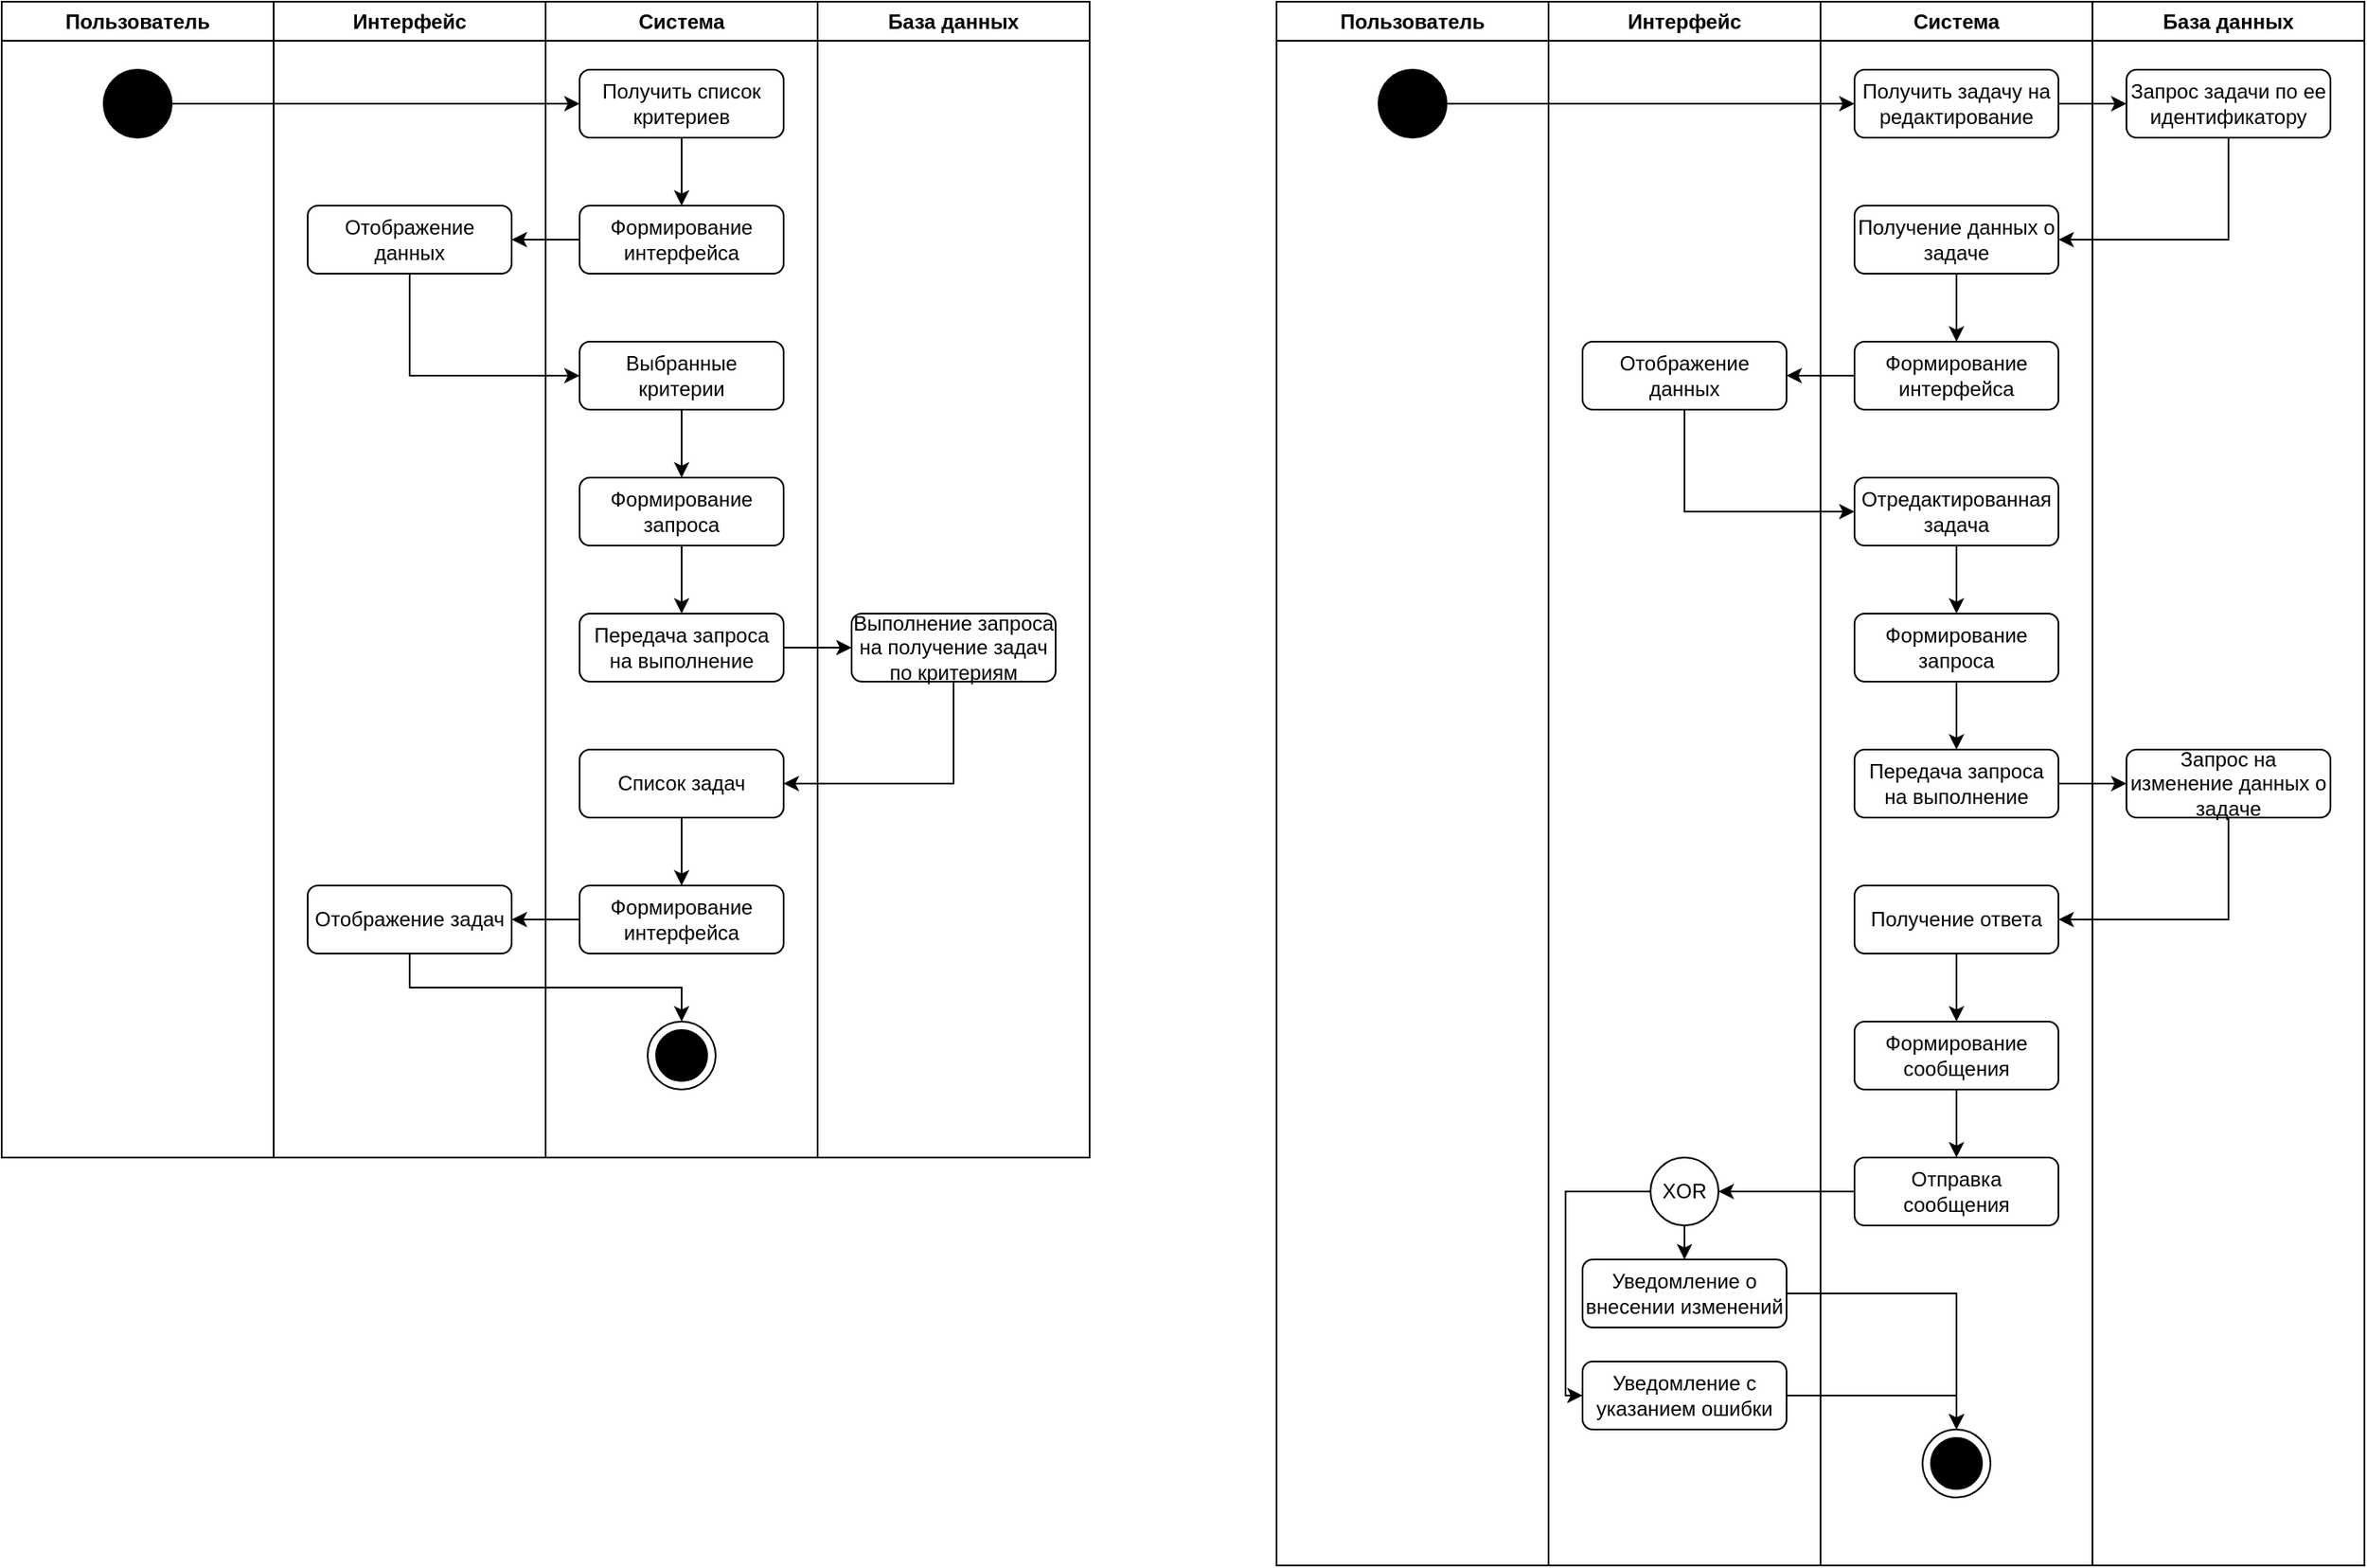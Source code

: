 <mxfile version="26.1.2">
  <diagram name="Страница — 1" id="5kN3vzJDwVZG9utAl4kg">
    <mxGraphModel dx="1403" dy="906" grid="1" gridSize="10" guides="1" tooltips="1" connect="1" arrows="1" fold="1" page="1" pageScale="1" pageWidth="827" pageHeight="1169" math="0" shadow="0">
      <root>
        <mxCell id="0" />
        <mxCell id="1" parent="0" />
        <mxCell id="hXV69UUXkcdeekgca52l-1" value="Пользователь" style="swimlane;whiteSpace=wrap;html=1;" parent="1" vertex="1">
          <mxGeometry x="120" y="120" width="160" height="680" as="geometry" />
        </mxCell>
        <mxCell id="hXV69UUXkcdeekgca52l-5" value="" style="ellipse;whiteSpace=wrap;html=1;fillColor=#000000;" parent="hXV69UUXkcdeekgca52l-1" vertex="1">
          <mxGeometry x="60" y="40" width="40" height="40" as="geometry" />
        </mxCell>
        <mxCell id="hXV69UUXkcdeekgca52l-2" value="Интерфейс" style="swimlane;whiteSpace=wrap;html=1;" parent="1" vertex="1">
          <mxGeometry x="280" y="120" width="160" height="680" as="geometry" />
        </mxCell>
        <mxCell id="hXV69UUXkcdeekgca52l-11" value="Отображение данных" style="rounded=1;whiteSpace=wrap;html=1;" parent="hXV69UUXkcdeekgca52l-2" vertex="1">
          <mxGeometry x="20" y="120" width="120" height="40" as="geometry" />
        </mxCell>
        <mxCell id="hXV69UUXkcdeekgca52l-17" value="Отображение задач" style="rounded=1;whiteSpace=wrap;html=1;" parent="hXV69UUXkcdeekgca52l-2" vertex="1">
          <mxGeometry x="20" y="520" width="120" height="40" as="geometry" />
        </mxCell>
        <mxCell id="hXV69UUXkcdeekgca52l-3" value="Система" style="swimlane;whiteSpace=wrap;html=1;" parent="1" vertex="1">
          <mxGeometry x="440" y="120" width="160" height="680" as="geometry" />
        </mxCell>
        <mxCell id="QCK38fg_PZUH-h9BrEYQ-50" style="edgeStyle=orthogonalEdgeStyle;rounded=0;orthogonalLoop=1;jettySize=auto;html=1;exitX=0.5;exitY=1;exitDx=0;exitDy=0;entryX=0.5;entryY=0;entryDx=0;entryDy=0;" parent="hXV69UUXkcdeekgca52l-3" source="hXV69UUXkcdeekgca52l-6" target="hXV69UUXkcdeekgca52l-8" edge="1">
          <mxGeometry relative="1" as="geometry" />
        </mxCell>
        <mxCell id="hXV69UUXkcdeekgca52l-6" value="Получить список критериев" style="rounded=1;whiteSpace=wrap;html=1;" parent="hXV69UUXkcdeekgca52l-3" vertex="1">
          <mxGeometry x="20" y="40" width="120" height="40" as="geometry" />
        </mxCell>
        <mxCell id="hXV69UUXkcdeekgca52l-8" value="Формирование интерфейса" style="rounded=1;whiteSpace=wrap;html=1;" parent="hXV69UUXkcdeekgca52l-3" vertex="1">
          <mxGeometry x="20" y="120" width="120" height="40" as="geometry" />
        </mxCell>
        <mxCell id="hXV69UUXkcdeekgca52l-20" value="" style="ellipse;whiteSpace=wrap;html=1;aspect=fixed;" parent="hXV69UUXkcdeekgca52l-3" vertex="1">
          <mxGeometry x="60" y="600" width="40" height="40" as="geometry" />
        </mxCell>
        <mxCell id="hXV69UUXkcdeekgca52l-21" value="" style="ellipse;whiteSpace=wrap;html=1;fillColor=#000000;" parent="hXV69UUXkcdeekgca52l-3" vertex="1">
          <mxGeometry x="65" y="605" width="30" height="30" as="geometry" />
        </mxCell>
        <mxCell id="WUw_iucq5C5mnajwaXd3-5" style="edgeStyle=orthogonalEdgeStyle;rounded=0;orthogonalLoop=1;jettySize=auto;html=1;exitX=0.5;exitY=1;exitDx=0;exitDy=0;entryX=0.5;entryY=0;entryDx=0;entryDy=0;" edge="1" parent="hXV69UUXkcdeekgca52l-3" source="hXV69UUXkcdeekgca52l-12" target="WUw_iucq5C5mnajwaXd3-1">
          <mxGeometry relative="1" as="geometry" />
        </mxCell>
        <mxCell id="hXV69UUXkcdeekgca52l-12" value="Выбранные критерии" style="rounded=1;whiteSpace=wrap;html=1;" parent="hXV69UUXkcdeekgca52l-3" vertex="1">
          <mxGeometry x="20" y="200" width="120" height="40" as="geometry" />
        </mxCell>
        <mxCell id="QCK38fg_PZUH-h9BrEYQ-61" style="edgeStyle=orthogonalEdgeStyle;rounded=0;orthogonalLoop=1;jettySize=auto;html=1;exitX=0.5;exitY=1;exitDx=0;exitDy=0;entryX=0.5;entryY=0;entryDx=0;entryDy=0;" parent="hXV69UUXkcdeekgca52l-3" target="QCK38fg_PZUH-h9BrEYQ-59" edge="1">
          <mxGeometry relative="1" as="geometry">
            <mxPoint x="80" y="560" as="sourcePoint" />
          </mxGeometry>
        </mxCell>
        <mxCell id="WUw_iucq5C5mnajwaXd3-6" style="edgeStyle=orthogonalEdgeStyle;rounded=0;orthogonalLoop=1;jettySize=auto;html=1;exitX=0.5;exitY=1;exitDx=0;exitDy=0;entryX=0.5;entryY=0;entryDx=0;entryDy=0;" edge="1" parent="hXV69UUXkcdeekgca52l-3" source="WUw_iucq5C5mnajwaXd3-1" target="WUw_iucq5C5mnajwaXd3-3">
          <mxGeometry relative="1" as="geometry" />
        </mxCell>
        <mxCell id="WUw_iucq5C5mnajwaXd3-1" value="Формирование запроса" style="rounded=1;whiteSpace=wrap;html=1;" vertex="1" parent="hXV69UUXkcdeekgca52l-3">
          <mxGeometry x="20" y="280" width="120" height="40" as="geometry" />
        </mxCell>
        <mxCell id="WUw_iucq5C5mnajwaXd3-3" value="Передача запроса на выполнение" style="rounded=1;whiteSpace=wrap;html=1;" vertex="1" parent="hXV69UUXkcdeekgca52l-3">
          <mxGeometry x="20" y="360" width="120" height="40" as="geometry" />
        </mxCell>
        <mxCell id="hXV69UUXkcdeekgca52l-14" value="Список задач" style="rounded=1;whiteSpace=wrap;html=1;" parent="hXV69UUXkcdeekgca52l-3" vertex="1">
          <mxGeometry x="20" y="440" width="120" height="40" as="geometry" />
        </mxCell>
        <mxCell id="hXV69UUXkcdeekgca52l-15" value="Формирование интерфейса" style="rounded=1;whiteSpace=wrap;html=1;" parent="hXV69UUXkcdeekgca52l-3" vertex="1">
          <mxGeometry x="20" y="520" width="120" height="40" as="geometry" />
        </mxCell>
        <mxCell id="hXV69UUXkcdeekgca52l-30" style="edgeStyle=orthogonalEdgeStyle;rounded=0;orthogonalLoop=1;jettySize=auto;html=1;exitX=0.5;exitY=1;exitDx=0;exitDy=0;entryX=0.5;entryY=0;entryDx=0;entryDy=0;" parent="hXV69UUXkcdeekgca52l-3" source="hXV69UUXkcdeekgca52l-14" target="hXV69UUXkcdeekgca52l-15" edge="1">
          <mxGeometry relative="1" as="geometry" />
        </mxCell>
        <mxCell id="hXV69UUXkcdeekgca52l-4" value="База данных" style="swimlane;whiteSpace=wrap;html=1;" parent="1" vertex="1">
          <mxGeometry x="600" y="120" width="160" height="680" as="geometry" />
        </mxCell>
        <mxCell id="hXV69UUXkcdeekgca52l-13" value="Выполнение запроса на получение задач по критериям" style="rounded=1;whiteSpace=wrap;html=1;" parent="hXV69UUXkcdeekgca52l-4" vertex="1">
          <mxGeometry x="20" y="360" width="120" height="40" as="geometry" />
        </mxCell>
        <mxCell id="hXV69UUXkcdeekgca52l-22" style="edgeStyle=orthogonalEdgeStyle;rounded=0;orthogonalLoop=1;jettySize=auto;html=1;exitX=1;exitY=0.5;exitDx=0;exitDy=0;entryX=0;entryY=0.5;entryDx=0;entryDy=0;" parent="1" source="hXV69UUXkcdeekgca52l-5" target="hXV69UUXkcdeekgca52l-6" edge="1">
          <mxGeometry relative="1" as="geometry" />
        </mxCell>
        <mxCell id="QCK38fg_PZUH-h9BrEYQ-15" value="Пользователь" style="swimlane;whiteSpace=wrap;html=1;" parent="1" vertex="1">
          <mxGeometry x="870" y="120" width="160" height="920" as="geometry" />
        </mxCell>
        <mxCell id="QCK38fg_PZUH-h9BrEYQ-16" value="" style="ellipse;whiteSpace=wrap;html=1;fillColor=#000000;" parent="QCK38fg_PZUH-h9BrEYQ-15" vertex="1">
          <mxGeometry x="60" y="40" width="40" height="40" as="geometry" />
        </mxCell>
        <mxCell id="QCK38fg_PZUH-h9BrEYQ-17" value="Интерфейс" style="swimlane;whiteSpace=wrap;html=1;" parent="1" vertex="1">
          <mxGeometry x="1030" y="120" width="160" height="920" as="geometry" />
        </mxCell>
        <mxCell id="QCK38fg_PZUH-h9BrEYQ-18" value="Отображение данных" style="rounded=1;whiteSpace=wrap;html=1;" parent="QCK38fg_PZUH-h9BrEYQ-17" vertex="1">
          <mxGeometry x="20" y="200" width="120" height="40" as="geometry" />
        </mxCell>
        <mxCell id="QCK38fg_PZUH-h9BrEYQ-24" value="Система" style="swimlane;whiteSpace=wrap;html=1;" parent="1" vertex="1">
          <mxGeometry x="1190" y="120" width="160" height="920" as="geometry" />
        </mxCell>
        <mxCell id="QCK38fg_PZUH-h9BrEYQ-25" value="Получить задачу на редактирование" style="rounded=1;whiteSpace=wrap;html=1;" parent="QCK38fg_PZUH-h9BrEYQ-24" vertex="1">
          <mxGeometry x="20" y="40" width="120" height="40" as="geometry" />
        </mxCell>
        <mxCell id="QCK38fg_PZUH-h9BrEYQ-26" style="edgeStyle=orthogonalEdgeStyle;rounded=0;orthogonalLoop=1;jettySize=auto;html=1;exitX=0.5;exitY=1;exitDx=0;exitDy=0;entryX=0.5;entryY=0;entryDx=0;entryDy=0;" parent="QCK38fg_PZUH-h9BrEYQ-24" source="QCK38fg_PZUH-h9BrEYQ-27" target="QCK38fg_PZUH-h9BrEYQ-28" edge="1">
          <mxGeometry relative="1" as="geometry" />
        </mxCell>
        <mxCell id="QCK38fg_PZUH-h9BrEYQ-27" value="Получение данных о задаче" style="rounded=1;whiteSpace=wrap;html=1;" parent="QCK38fg_PZUH-h9BrEYQ-24" vertex="1">
          <mxGeometry x="20" y="120" width="120" height="40" as="geometry" />
        </mxCell>
        <mxCell id="QCK38fg_PZUH-h9BrEYQ-28" value="Формирование интерфейса" style="rounded=1;whiteSpace=wrap;html=1;" parent="QCK38fg_PZUH-h9BrEYQ-24" vertex="1">
          <mxGeometry x="20" y="200" width="120" height="40" as="geometry" />
        </mxCell>
        <mxCell id="QCK38fg_PZUH-h9BrEYQ-39" value="Запрос на изменение данных о задаче" style="rounded=1;whiteSpace=wrap;html=1;" parent="QCK38fg_PZUH-h9BrEYQ-24" vertex="1">
          <mxGeometry x="180" y="440" width="120" height="40" as="geometry" />
        </mxCell>
        <mxCell id="QCK38fg_PZUH-h9BrEYQ-35" value="Получение ответа" style="rounded=1;whiteSpace=wrap;html=1;" parent="QCK38fg_PZUH-h9BrEYQ-24" vertex="1">
          <mxGeometry x="20" y="520" width="120" height="40" as="geometry" />
        </mxCell>
        <mxCell id="QCK38fg_PZUH-h9BrEYQ-37" value="&lt;div&gt;Формирование сообщения&lt;/div&gt;" style="rounded=1;whiteSpace=wrap;html=1;" parent="QCK38fg_PZUH-h9BrEYQ-24" vertex="1">
          <mxGeometry x="20" y="600" width="120" height="40" as="geometry" />
        </mxCell>
        <mxCell id="QCK38fg_PZUH-h9BrEYQ-38" value="&lt;div&gt;Отправка сообщения&lt;/div&gt;" style="rounded=1;whiteSpace=wrap;html=1;" parent="QCK38fg_PZUH-h9BrEYQ-24" vertex="1">
          <mxGeometry x="20" y="680" width="120" height="40" as="geometry" />
        </mxCell>
        <mxCell id="QCK38fg_PZUH-h9BrEYQ-23" value="XOR" style="ellipse;whiteSpace=wrap;html=1;aspect=fixed;" parent="QCK38fg_PZUH-h9BrEYQ-24" vertex="1">
          <mxGeometry x="-100" y="680" width="40" height="40" as="geometry" />
        </mxCell>
        <mxCell id="QCK38fg_PZUH-h9BrEYQ-19" value="Уведомление о внесении изменений" style="rounded=1;whiteSpace=wrap;html=1;" parent="QCK38fg_PZUH-h9BrEYQ-24" vertex="1">
          <mxGeometry x="-140" y="740" width="120" height="40" as="geometry" />
        </mxCell>
        <mxCell id="QCK38fg_PZUH-h9BrEYQ-20" value="Уведомление с указанием ошибки" style="rounded=1;whiteSpace=wrap;html=1;" parent="QCK38fg_PZUH-h9BrEYQ-24" vertex="1">
          <mxGeometry x="-140" y="800" width="120" height="40" as="geometry" />
        </mxCell>
        <mxCell id="QCK38fg_PZUH-h9BrEYQ-41" style="edgeStyle=orthogonalEdgeStyle;rounded=0;orthogonalLoop=1;jettySize=auto;html=1;exitX=0.5;exitY=1;exitDx=0;exitDy=0;entryX=1;entryY=0.5;entryDx=0;entryDy=0;" parent="QCK38fg_PZUH-h9BrEYQ-24" source="QCK38fg_PZUH-h9BrEYQ-39" target="QCK38fg_PZUH-h9BrEYQ-35" edge="1">
          <mxGeometry relative="1" as="geometry" />
        </mxCell>
        <mxCell id="QCK38fg_PZUH-h9BrEYQ-29" value="" style="ellipse;whiteSpace=wrap;html=1;aspect=fixed;" parent="QCK38fg_PZUH-h9BrEYQ-24" vertex="1">
          <mxGeometry x="60" y="840" width="40" height="40" as="geometry" />
        </mxCell>
        <mxCell id="QCK38fg_PZUH-h9BrEYQ-34" style="edgeStyle=orthogonalEdgeStyle;rounded=0;orthogonalLoop=1;jettySize=auto;html=1;exitX=0.5;exitY=1;exitDx=0;exitDy=0;entryX=0.5;entryY=0;entryDx=0;entryDy=0;" parent="QCK38fg_PZUH-h9BrEYQ-24" source="QCK38fg_PZUH-h9BrEYQ-35" target="QCK38fg_PZUH-h9BrEYQ-37" edge="1">
          <mxGeometry relative="1" as="geometry" />
        </mxCell>
        <mxCell id="QCK38fg_PZUH-h9BrEYQ-30" value="" style="ellipse;whiteSpace=wrap;html=1;fillColor=#000000;" parent="QCK38fg_PZUH-h9BrEYQ-24" vertex="1">
          <mxGeometry x="65" y="845" width="30" height="30" as="geometry" />
        </mxCell>
        <mxCell id="QCK38fg_PZUH-h9BrEYQ-36" style="edgeStyle=orthogonalEdgeStyle;rounded=0;orthogonalLoop=1;jettySize=auto;html=1;exitX=0.5;exitY=1;exitDx=0;exitDy=0;entryX=0.5;entryY=0;entryDx=0;entryDy=0;" parent="QCK38fg_PZUH-h9BrEYQ-24" source="QCK38fg_PZUH-h9BrEYQ-37" target="QCK38fg_PZUH-h9BrEYQ-38" edge="1">
          <mxGeometry relative="1" as="geometry" />
        </mxCell>
        <mxCell id="QCK38fg_PZUH-h9BrEYQ-47" style="edgeStyle=orthogonalEdgeStyle;rounded=0;orthogonalLoop=1;jettySize=auto;html=1;exitX=0;exitY=0.5;exitDx=0;exitDy=0;entryX=1;entryY=0.5;entryDx=0;entryDy=0;" parent="QCK38fg_PZUH-h9BrEYQ-24" source="QCK38fg_PZUH-h9BrEYQ-38" target="QCK38fg_PZUH-h9BrEYQ-23" edge="1">
          <mxGeometry relative="1" as="geometry" />
        </mxCell>
        <mxCell id="QCK38fg_PZUH-h9BrEYQ-48" style="edgeStyle=orthogonalEdgeStyle;rounded=0;orthogonalLoop=1;jettySize=auto;html=1;exitX=1;exitY=0.5;exitDx=0;exitDy=0;entryX=0.5;entryY=0;entryDx=0;entryDy=0;" parent="QCK38fg_PZUH-h9BrEYQ-24" source="QCK38fg_PZUH-h9BrEYQ-19" target="QCK38fg_PZUH-h9BrEYQ-29" edge="1">
          <mxGeometry relative="1" as="geometry" />
        </mxCell>
        <mxCell id="QCK38fg_PZUH-h9BrEYQ-21" style="edgeStyle=orthogonalEdgeStyle;rounded=0;orthogonalLoop=1;jettySize=auto;html=1;exitX=0.5;exitY=1;exitDx=0;exitDy=0;entryX=0.5;entryY=0;entryDx=0;entryDy=0;" parent="QCK38fg_PZUH-h9BrEYQ-24" source="QCK38fg_PZUH-h9BrEYQ-23" target="QCK38fg_PZUH-h9BrEYQ-19" edge="1">
          <mxGeometry relative="1" as="geometry" />
        </mxCell>
        <mxCell id="QCK38fg_PZUH-h9BrEYQ-49" style="edgeStyle=orthogonalEdgeStyle;rounded=0;orthogonalLoop=1;jettySize=auto;html=1;exitX=1;exitY=0.5;exitDx=0;exitDy=0;entryX=0.5;entryY=0;entryDx=0;entryDy=0;" parent="QCK38fg_PZUH-h9BrEYQ-24" source="QCK38fg_PZUH-h9BrEYQ-20" target="QCK38fg_PZUH-h9BrEYQ-29" edge="1">
          <mxGeometry relative="1" as="geometry" />
        </mxCell>
        <mxCell id="QCK38fg_PZUH-h9BrEYQ-22" style="edgeStyle=orthogonalEdgeStyle;rounded=0;orthogonalLoop=1;jettySize=auto;html=1;exitX=0;exitY=0.5;exitDx=0;exitDy=0;entryX=0;entryY=0.5;entryDx=0;entryDy=0;" parent="QCK38fg_PZUH-h9BrEYQ-24" source="QCK38fg_PZUH-h9BrEYQ-23" target="QCK38fg_PZUH-h9BrEYQ-20" edge="1">
          <mxGeometry relative="1" as="geometry">
            <Array as="points">
              <mxPoint x="-150" y="700" />
              <mxPoint x="-150" y="820" />
            </Array>
          </mxGeometry>
        </mxCell>
        <mxCell id="WUw_iucq5C5mnajwaXd3-13" style="edgeStyle=orthogonalEdgeStyle;rounded=0;orthogonalLoop=1;jettySize=auto;html=1;exitX=0.5;exitY=1;exitDx=0;exitDy=0;entryX=0.5;entryY=0;entryDx=0;entryDy=0;" edge="1" parent="QCK38fg_PZUH-h9BrEYQ-24" source="WUw_iucq5C5mnajwaXd3-10" target="WUw_iucq5C5mnajwaXd3-11">
          <mxGeometry relative="1" as="geometry" />
        </mxCell>
        <mxCell id="WUw_iucq5C5mnajwaXd3-10" value="Формирование запроса" style="rounded=1;whiteSpace=wrap;html=1;" vertex="1" parent="QCK38fg_PZUH-h9BrEYQ-24">
          <mxGeometry x="20" y="360" width="120" height="40" as="geometry" />
        </mxCell>
        <mxCell id="WUw_iucq5C5mnajwaXd3-14" style="edgeStyle=orthogonalEdgeStyle;rounded=0;orthogonalLoop=1;jettySize=auto;html=1;exitX=1;exitY=0.5;exitDx=0;exitDy=0;entryX=0;entryY=0.5;entryDx=0;entryDy=0;" edge="1" parent="QCK38fg_PZUH-h9BrEYQ-24" source="WUw_iucq5C5mnajwaXd3-11" target="QCK38fg_PZUH-h9BrEYQ-39">
          <mxGeometry relative="1" as="geometry" />
        </mxCell>
        <mxCell id="WUw_iucq5C5mnajwaXd3-11" value="Передача запроса на выполнение" style="rounded=1;whiteSpace=wrap;html=1;" vertex="1" parent="QCK38fg_PZUH-h9BrEYQ-24">
          <mxGeometry x="20" y="440" width="120" height="40" as="geometry" />
        </mxCell>
        <mxCell id="QCK38fg_PZUH-h9BrEYQ-31" value="База данных" style="swimlane;whiteSpace=wrap;html=1;" parent="1" vertex="1">
          <mxGeometry x="1350" y="120" width="160" height="920" as="geometry" />
        </mxCell>
        <mxCell id="QCK38fg_PZUH-h9BrEYQ-32" value="Запрос задачи по ее идентификатору" style="rounded=1;whiteSpace=wrap;html=1;" parent="QCK38fg_PZUH-h9BrEYQ-31" vertex="1">
          <mxGeometry x="20" y="40" width="120" height="40" as="geometry" />
        </mxCell>
        <mxCell id="QCK38fg_PZUH-h9BrEYQ-33" value="Отредактированная задача" style="rounded=1;whiteSpace=wrap;html=1;" parent="QCK38fg_PZUH-h9BrEYQ-31" vertex="1">
          <mxGeometry x="-140" y="280" width="120" height="40" as="geometry" />
        </mxCell>
        <mxCell id="QCK38fg_PZUH-h9BrEYQ-42" style="edgeStyle=orthogonalEdgeStyle;rounded=0;orthogonalLoop=1;jettySize=auto;html=1;exitX=1;exitY=0.5;exitDx=0;exitDy=0;entryX=0;entryY=0.5;entryDx=0;entryDy=0;" parent="1" source="QCK38fg_PZUH-h9BrEYQ-16" target="QCK38fg_PZUH-h9BrEYQ-25" edge="1">
          <mxGeometry relative="1" as="geometry" />
        </mxCell>
        <mxCell id="QCK38fg_PZUH-h9BrEYQ-43" style="edgeStyle=orthogonalEdgeStyle;rounded=0;orthogonalLoop=1;jettySize=auto;html=1;exitX=1;exitY=0.5;exitDx=0;exitDy=0;entryX=0;entryY=0.5;entryDx=0;entryDy=0;" parent="1" source="QCK38fg_PZUH-h9BrEYQ-25" target="QCK38fg_PZUH-h9BrEYQ-32" edge="1">
          <mxGeometry relative="1" as="geometry" />
        </mxCell>
        <mxCell id="QCK38fg_PZUH-h9BrEYQ-44" style="edgeStyle=orthogonalEdgeStyle;rounded=0;orthogonalLoop=1;jettySize=auto;html=1;exitX=0.5;exitY=1;exitDx=0;exitDy=0;entryX=1;entryY=0.5;entryDx=0;entryDy=0;" parent="1" source="QCK38fg_PZUH-h9BrEYQ-32" target="QCK38fg_PZUH-h9BrEYQ-27" edge="1">
          <mxGeometry relative="1" as="geometry" />
        </mxCell>
        <mxCell id="QCK38fg_PZUH-h9BrEYQ-45" style="edgeStyle=orthogonalEdgeStyle;rounded=0;orthogonalLoop=1;jettySize=auto;html=1;exitX=0;exitY=0.5;exitDx=0;exitDy=0;entryX=1;entryY=0.5;entryDx=0;entryDy=0;" parent="1" source="QCK38fg_PZUH-h9BrEYQ-28" target="QCK38fg_PZUH-h9BrEYQ-18" edge="1">
          <mxGeometry relative="1" as="geometry" />
        </mxCell>
        <mxCell id="QCK38fg_PZUH-h9BrEYQ-46" style="edgeStyle=orthogonalEdgeStyle;rounded=0;orthogonalLoop=1;jettySize=auto;html=1;exitX=0.5;exitY=1;exitDx=0;exitDy=0;entryX=0;entryY=0.5;entryDx=0;entryDy=0;" parent="1" source="QCK38fg_PZUH-h9BrEYQ-18" target="QCK38fg_PZUH-h9BrEYQ-33" edge="1">
          <mxGeometry relative="1" as="geometry" />
        </mxCell>
        <mxCell id="QCK38fg_PZUH-h9BrEYQ-51" style="edgeStyle=orthogonalEdgeStyle;rounded=0;orthogonalLoop=1;jettySize=auto;html=1;exitX=0;exitY=0.5;exitDx=0;exitDy=0;entryX=1;entryY=0.5;entryDx=0;entryDy=0;" parent="1" source="hXV69UUXkcdeekgca52l-8" target="hXV69UUXkcdeekgca52l-11" edge="1">
          <mxGeometry relative="1" as="geometry" />
        </mxCell>
        <mxCell id="QCK38fg_PZUH-h9BrEYQ-52" style="edgeStyle=orthogonalEdgeStyle;rounded=0;orthogonalLoop=1;jettySize=auto;html=1;exitX=0.5;exitY=1;exitDx=0;exitDy=0;entryX=0;entryY=0.5;entryDx=0;entryDy=0;" parent="1" source="hXV69UUXkcdeekgca52l-11" target="hXV69UUXkcdeekgca52l-12" edge="1">
          <mxGeometry relative="1" as="geometry" />
        </mxCell>
        <mxCell id="QCK38fg_PZUH-h9BrEYQ-56" style="edgeStyle=orthogonalEdgeStyle;rounded=0;orthogonalLoop=1;jettySize=auto;html=1;exitX=0.5;exitY=1;exitDx=0;exitDy=0;entryX=0.5;entryY=0;entryDx=0;entryDy=0;" parent="1" source="hXV69UUXkcdeekgca52l-17" target="hXV69UUXkcdeekgca52l-20" edge="1">
          <mxGeometry relative="1" as="geometry">
            <mxPoint x="460" y="580" as="targetPoint" />
          </mxGeometry>
        </mxCell>
        <mxCell id="QCK38fg_PZUH-h9BrEYQ-57" style="edgeStyle=orthogonalEdgeStyle;rounded=0;orthogonalLoop=1;jettySize=auto;html=1;exitX=1;exitY=0.5;exitDx=0;exitDy=0;entryX=0;entryY=0.5;entryDx=0;entryDy=0;" parent="1" target="QCK38fg_PZUH-h9BrEYQ-55" edge="1">
          <mxGeometry relative="1" as="geometry">
            <mxPoint x="580" y="580" as="sourcePoint" />
          </mxGeometry>
        </mxCell>
        <mxCell id="QCK38fg_PZUH-h9BrEYQ-60" style="edgeStyle=orthogonalEdgeStyle;rounded=0;orthogonalLoop=1;jettySize=auto;html=1;exitX=0.5;exitY=1;exitDx=0;exitDy=0;entryX=1;entryY=0.5;entryDx=0;entryDy=0;" parent="1" target="QCK38fg_PZUH-h9BrEYQ-58" edge="1">
          <mxGeometry relative="1" as="geometry">
            <mxPoint x="680" y="600" as="sourcePoint" />
          </mxGeometry>
        </mxCell>
        <mxCell id="QCK38fg_PZUH-h9BrEYQ-63" style="edgeStyle=orthogonalEdgeStyle;rounded=0;orthogonalLoop=1;jettySize=auto;html=1;exitX=0;exitY=0.5;exitDx=0;exitDy=0;entryX=1;entryY=0.5;entryDx=0;entryDy=0;" parent="1" source="QCK38fg_PZUH-h9BrEYQ-59" edge="1">
          <mxGeometry relative="1" as="geometry">
            <mxPoint x="420" y="740" as="targetPoint" />
          </mxGeometry>
        </mxCell>
        <mxCell id="hXV69UUXkcdeekgca52l-29" style="edgeStyle=orthogonalEdgeStyle;rounded=0;orthogonalLoop=1;jettySize=auto;html=1;exitX=0.5;exitY=1;exitDx=0;exitDy=0;entryX=1;entryY=0.5;entryDx=0;entryDy=0;" parent="1" source="hXV69UUXkcdeekgca52l-13" target="hXV69UUXkcdeekgca52l-14" edge="1">
          <mxGeometry relative="1" as="geometry" />
        </mxCell>
        <mxCell id="QCK38fg_PZUH-h9BrEYQ-53" style="edgeStyle=orthogonalEdgeStyle;rounded=0;orthogonalLoop=1;jettySize=auto;html=1;exitX=0;exitY=0.5;exitDx=0;exitDy=0;entryX=1;entryY=0.5;entryDx=0;entryDy=0;" parent="1" source="hXV69UUXkcdeekgca52l-15" target="hXV69UUXkcdeekgca52l-17" edge="1">
          <mxGeometry relative="1" as="geometry" />
        </mxCell>
        <mxCell id="WUw_iucq5C5mnajwaXd3-7" style="edgeStyle=orthogonalEdgeStyle;rounded=0;orthogonalLoop=1;jettySize=auto;html=1;exitX=1;exitY=0.5;exitDx=0;exitDy=0;entryX=0;entryY=0.5;entryDx=0;entryDy=0;" edge="1" parent="1" source="WUw_iucq5C5mnajwaXd3-3" target="hXV69UUXkcdeekgca52l-13">
          <mxGeometry relative="1" as="geometry" />
        </mxCell>
        <mxCell id="WUw_iucq5C5mnajwaXd3-12" style="edgeStyle=orthogonalEdgeStyle;rounded=0;orthogonalLoop=1;jettySize=auto;html=1;exitX=0.5;exitY=1;exitDx=0;exitDy=0;entryX=0.5;entryY=0;entryDx=0;entryDy=0;" edge="1" parent="1" source="QCK38fg_PZUH-h9BrEYQ-33" target="WUw_iucq5C5mnajwaXd3-10">
          <mxGeometry relative="1" as="geometry" />
        </mxCell>
      </root>
    </mxGraphModel>
  </diagram>
</mxfile>
